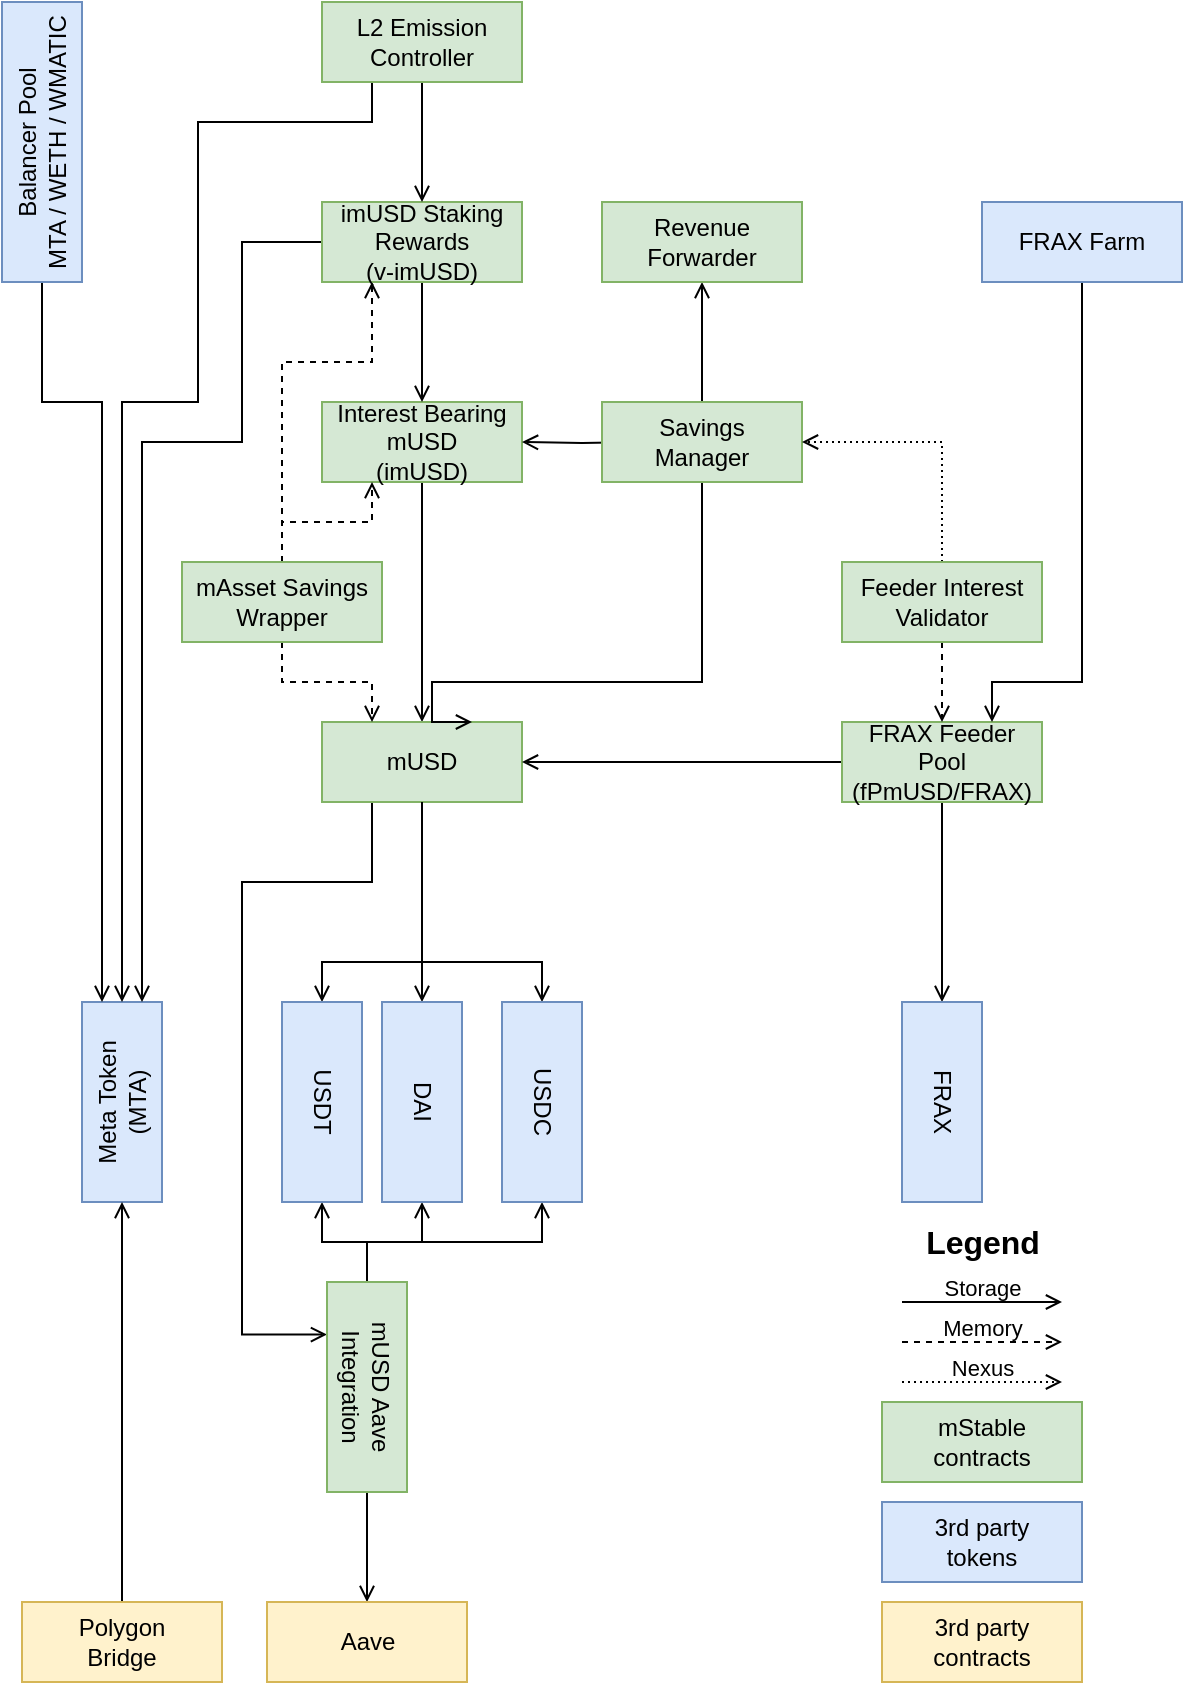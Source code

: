 <mxfile version="16.5.6" type="device" pages="2"><diagram id="_9rFnSgzRAWw9v-9qczC" name="Page-1"><mxGraphModel dx="1051" dy="723" grid="1" gridSize="10" guides="1" tooltips="1" connect="1" arrows="1" fold="1" page="1" pageScale="1" pageWidth="850" pageHeight="1100" math="0" shadow="0"><root><mxCell id="0"/><mxCell id="1" parent="0"/><mxCell id="eyyjNeuyLcwpaB6HrIFP-22" style="edgeStyle=orthogonalEdgeStyle;rounded=0;orthogonalLoop=1;jettySize=auto;html=1;exitX=0.5;exitY=1;exitDx=0;exitDy=0;entryX=0.5;entryY=0;entryDx=0;entryDy=0;endArrow=open;endFill=0;" parent="1" source="eyyjNeuyLcwpaB6HrIFP-5" target="eyyjNeuyLcwpaB6HrIFP-6" edge="1"><mxGeometry relative="1" as="geometry"/></mxCell><mxCell id="eyyjNeuyLcwpaB6HrIFP-5" value="Interest Bearing mUSD&lt;br&gt;(imUSD)" style="whiteSpace=wrap;html=1;align=center;fillColor=#d5e8d4;strokeColor=#82b366;" parent="1" vertex="1"><mxGeometry x="380" y="340" width="100" height="40" as="geometry"/></mxCell><mxCell id="eyyjNeuyLcwpaB6HrIFP-218" style="edgeStyle=orthogonalEdgeStyle;rounded=0;orthogonalLoop=1;jettySize=auto;html=1;exitX=0.25;exitY=1;exitDx=0;exitDy=0;entryX=0.25;entryY=1;entryDx=0;entryDy=0;endArrow=open;endFill=0;" parent="1" source="eyyjNeuyLcwpaB6HrIFP-6" target="eyyjNeuyLcwpaB6HrIFP-41" edge="1"><mxGeometry relative="1" as="geometry"><Array as="points"><mxPoint x="405" y="580"/><mxPoint x="340" y="580"/><mxPoint x="340" y="806"/></Array></mxGeometry></mxCell><mxCell id="eyyjNeuyLcwpaB6HrIFP-6" value="mUSD" style="whiteSpace=wrap;html=1;align=center;fillColor=#d5e8d4;strokeColor=#82b366;" parent="1" vertex="1"><mxGeometry x="380" y="500" width="100" height="40" as="geometry"/></mxCell><mxCell id="eyyjNeuyLcwpaB6HrIFP-48" style="edgeStyle=orthogonalEdgeStyle;rounded=0;orthogonalLoop=1;jettySize=auto;html=1;exitX=0.5;exitY=1;exitDx=0;exitDy=0;entryX=0;entryY=0.5;entryDx=0;entryDy=0;endArrow=open;endFill=0;" parent="1" source="eyyjNeuyLcwpaB6HrIFP-6" target="eyyjNeuyLcwpaB6HrIFP-44" edge="1"><mxGeometry relative="1" as="geometry"><Array as="points"><mxPoint x="430" y="620"/><mxPoint x="380" y="620"/></Array></mxGeometry></mxCell><mxCell id="eyyjNeuyLcwpaB6HrIFP-49" style="edgeStyle=orthogonalEdgeStyle;rounded=0;orthogonalLoop=1;jettySize=auto;html=1;exitX=0.5;exitY=1;exitDx=0;exitDy=0;entryX=0;entryY=0.5;entryDx=0;entryDy=0;endArrow=open;endFill=0;" parent="1" source="eyyjNeuyLcwpaB6HrIFP-6" target="eyyjNeuyLcwpaB6HrIFP-45" edge="1"><mxGeometry relative="1" as="geometry"><Array as="points"><mxPoint x="430" y="630"/><mxPoint x="430" y="630"/></Array></mxGeometry></mxCell><mxCell id="eyyjNeuyLcwpaB6HrIFP-50" style="edgeStyle=orthogonalEdgeStyle;rounded=0;orthogonalLoop=1;jettySize=auto;html=1;exitX=0.5;exitY=1;exitDx=0;exitDy=0;entryX=0;entryY=0.5;entryDx=0;entryDy=0;endArrow=open;endFill=0;" parent="1" source="eyyjNeuyLcwpaB6HrIFP-6" target="eyyjNeuyLcwpaB6HrIFP-47" edge="1"><mxGeometry relative="1" as="geometry"><Array as="points"><mxPoint x="430" y="620"/><mxPoint x="490" y="620"/></Array><mxPoint x="430" y="640" as="targetPoint"/></mxGeometry></mxCell><mxCell id="eyyjNeuyLcwpaB6HrIFP-151" style="edgeStyle=orthogonalEdgeStyle;rounded=0;orthogonalLoop=1;jettySize=auto;html=1;exitX=0;exitY=0.5;exitDx=0;exitDy=0;entryX=1;entryY=0.5;entryDx=0;entryDy=0;endArrow=open;endFill=0;" parent="1" target="eyyjNeuyLcwpaB6HrIFP-5" edge="1"><mxGeometry relative="1" as="geometry"><Array as="points"/><mxPoint x="540" y="360" as="sourcePoint"/></mxGeometry></mxCell><mxCell id="eyyjNeuyLcwpaB6HrIFP-153" style="edgeStyle=orthogonalEdgeStyle;rounded=0;orthogonalLoop=1;jettySize=auto;html=1;exitX=0.5;exitY=1;exitDx=0;exitDy=0;entryX=0.75;entryY=0;entryDx=0;entryDy=0;endArrow=open;endFill=0;" parent="1" source="eyyjNeuyLcwpaB6HrIFP-38" target="eyyjNeuyLcwpaB6HrIFP-6" edge="1"><mxGeometry relative="1" as="geometry"><Array as="points"><mxPoint x="570" y="480"/><mxPoint x="435" y="480"/></Array></mxGeometry></mxCell><mxCell id="Bq9c89oQmYgDewrUGqhk-11" style="edgeStyle=orthogonalEdgeStyle;rounded=0;orthogonalLoop=1;jettySize=auto;html=1;exitX=0.5;exitY=0;exitDx=0;exitDy=0;entryX=0.5;entryY=1;entryDx=0;entryDy=0;endArrow=open;endFill=0;" parent="1" source="eyyjNeuyLcwpaB6HrIFP-38" target="Bq9c89oQmYgDewrUGqhk-10" edge="1"><mxGeometry relative="1" as="geometry"/></mxCell><mxCell id="eyyjNeuyLcwpaB6HrIFP-38" value="Savings&lt;br&gt;Manager" style="whiteSpace=wrap;html=1;align=center;fillColor=#d5e8d4;strokeColor=#82b366;" parent="1" vertex="1"><mxGeometry x="520" y="340" width="100" height="40" as="geometry"/></mxCell><mxCell id="TykH7SimiXTb7YO5JZkf-10" style="edgeStyle=orthogonalEdgeStyle;rounded=0;orthogonalLoop=1;jettySize=auto;html=1;exitX=1;exitY=0.5;exitDx=0;exitDy=0;endArrow=open;endFill=0;entryX=0.5;entryY=0;entryDx=0;entryDy=0;" parent="1" source="eyyjNeuyLcwpaB6HrIFP-41" target="TykH7SimiXTb7YO5JZkf-9" edge="1"><mxGeometry relative="1" as="geometry"><Array as="points"><mxPoint x="403" y="900"/><mxPoint x="403" y="900"/></Array><mxPoint x="420" y="920" as="targetPoint"/></mxGeometry></mxCell><mxCell id="Bq9c89oQmYgDewrUGqhk-1" style="edgeStyle=orthogonalEdgeStyle;rounded=0;orthogonalLoop=1;jettySize=auto;html=1;exitX=0;exitY=0.5;exitDx=0;exitDy=0;endArrow=open;endFill=0;" parent="1" source="eyyjNeuyLcwpaB6HrIFP-41" target="eyyjNeuyLcwpaB6HrIFP-44" edge="1"><mxGeometry relative="1" as="geometry"/></mxCell><mxCell id="Bq9c89oQmYgDewrUGqhk-2" style="edgeStyle=orthogonalEdgeStyle;rounded=0;orthogonalLoop=1;jettySize=auto;html=1;exitX=0;exitY=0.5;exitDx=0;exitDy=0;entryX=1;entryY=0.5;entryDx=0;entryDy=0;endArrow=open;endFill=0;" parent="1" source="eyyjNeuyLcwpaB6HrIFP-41" target="eyyjNeuyLcwpaB6HrIFP-45" edge="1"><mxGeometry relative="1" as="geometry"/></mxCell><mxCell id="Bq9c89oQmYgDewrUGqhk-3" style="edgeStyle=orthogonalEdgeStyle;rounded=0;orthogonalLoop=1;jettySize=auto;html=1;exitX=0;exitY=0.5;exitDx=0;exitDy=0;entryX=1;entryY=0.5;entryDx=0;entryDy=0;endArrow=open;endFill=0;" parent="1" source="eyyjNeuyLcwpaB6HrIFP-41" target="eyyjNeuyLcwpaB6HrIFP-47" edge="1"><mxGeometry relative="1" as="geometry"/></mxCell><mxCell id="eyyjNeuyLcwpaB6HrIFP-41" value="mUSD Aave Integration" style="whiteSpace=wrap;html=1;align=center;rotation=90;fillColor=#d5e8d4;strokeColor=#82b366;" parent="1" vertex="1"><mxGeometry x="350" y="812.5" width="105" height="40" as="geometry"/></mxCell><mxCell id="eyyjNeuyLcwpaB6HrIFP-44" value="USDT" style="whiteSpace=wrap;html=1;align=center;rotation=90;fillColor=#dae8fc;strokeColor=#6c8ebf;" parent="1" vertex="1"><mxGeometry x="330" y="670" width="100" height="40" as="geometry"/></mxCell><mxCell id="eyyjNeuyLcwpaB6HrIFP-45" value="DAI" style="whiteSpace=wrap;html=1;align=center;rotation=90;fillColor=#dae8fc;strokeColor=#6c8ebf;" parent="1" vertex="1"><mxGeometry x="380" y="670" width="100" height="40" as="geometry"/></mxCell><mxCell id="eyyjNeuyLcwpaB6HrIFP-47" value="USDC" style="whiteSpace=wrap;html=1;align=center;rotation=90;fillColor=#dae8fc;strokeColor=#6c8ebf;" parent="1" vertex="1"><mxGeometry x="440" y="670" width="100" height="40" as="geometry"/></mxCell><mxCell id="eyyjNeuyLcwpaB6HrIFP-72" style="edgeStyle=orthogonalEdgeStyle;rounded=0;orthogonalLoop=1;jettySize=auto;html=1;exitX=0.5;exitY=0;exitDx=0;exitDy=0;entryX=0.25;entryY=1;entryDx=0;entryDy=0;endArrow=open;endFill=0;dashed=1;" parent="1" source="eyyjNeuyLcwpaB6HrIFP-71" target="eyyjNeuyLcwpaB6HrIFP-5" edge="1"><mxGeometry relative="1" as="geometry"/></mxCell><mxCell id="eyyjNeuyLcwpaB6HrIFP-73" style="edgeStyle=orthogonalEdgeStyle;rounded=0;orthogonalLoop=1;jettySize=auto;html=1;exitX=0.5;exitY=1;exitDx=0;exitDy=0;entryX=0.25;entryY=0;entryDx=0;entryDy=0;endArrow=open;endFill=0;dashed=1;" parent="1" source="eyyjNeuyLcwpaB6HrIFP-71" target="eyyjNeuyLcwpaB6HrIFP-6" edge="1"><mxGeometry relative="1" as="geometry"><mxPoint x="300" y="460" as="sourcePoint"/></mxGeometry></mxCell><mxCell id="7MERbz7yt3KkJu0BWo8T-1" style="edgeStyle=orthogonalEdgeStyle;rounded=0;orthogonalLoop=1;jettySize=auto;html=1;exitX=0.5;exitY=0;exitDx=0;exitDy=0;entryX=0.25;entryY=1;entryDx=0;entryDy=0;endArrow=open;endFill=0;dashed=1;" edge="1" parent="1" source="eyyjNeuyLcwpaB6HrIFP-71" target="RnE77LSG00BqjWLJa3TL-2"><mxGeometry relative="1" as="geometry"><Array as="points"><mxPoint x="360" y="320"/><mxPoint x="405" y="320"/></Array></mxGeometry></mxCell><mxCell id="eyyjNeuyLcwpaB6HrIFP-71" value="mAsset Savings&lt;br&gt;Wrapper" style="whiteSpace=wrap;html=1;align=center;fillColor=#d5e8d4;strokeColor=#82b366;" parent="1" vertex="1"><mxGeometry x="310" y="420" width="100" height="40" as="geometry"/></mxCell><mxCell id="TykH7SimiXTb7YO5JZkf-9" value="Aave" style="whiteSpace=wrap;html=1;align=center;rotation=0;fillColor=#fff2cc;strokeColor=#d6b656;" parent="1" vertex="1"><mxGeometry x="352.5" y="940" width="100" height="40" as="geometry"/></mxCell><mxCell id="w_oNeSA4J7dQEzQCuN3S-11" style="edgeStyle=orthogonalEdgeStyle;rounded=0;orthogonalLoop=1;jettySize=auto;html=1;exitX=0.5;exitY=1;exitDx=0;exitDy=0;entryX=0;entryY=0.5;entryDx=0;entryDy=0;endArrow=open;endFill=0;" parent="1" source="w_oNeSA4J7dQEzQCuN3S-7" target="w_oNeSA4J7dQEzQCuN3S-8" edge="1"><mxGeometry relative="1" as="geometry"/></mxCell><mxCell id="w_oNeSA4J7dQEzQCuN3S-24" style="edgeStyle=orthogonalEdgeStyle;rounded=0;orthogonalLoop=1;jettySize=auto;html=1;exitX=0;exitY=0.5;exitDx=0;exitDy=0;entryX=1;entryY=0.5;entryDx=0;entryDy=0;endArrow=open;endFill=0;" parent="1" source="w_oNeSA4J7dQEzQCuN3S-7" target="eyyjNeuyLcwpaB6HrIFP-6" edge="1"><mxGeometry relative="1" as="geometry"/></mxCell><mxCell id="w_oNeSA4J7dQEzQCuN3S-7" value="FRAX Feeder Pool (fPmUSD/FRAX)" style="whiteSpace=wrap;html=1;align=center;fillColor=#d5e8d4;strokeColor=#82b366;" parent="1" vertex="1"><mxGeometry x="640" y="500" width="100" height="40" as="geometry"/></mxCell><mxCell id="w_oNeSA4J7dQEzQCuN3S-8" value="FRAX" style="whiteSpace=wrap;html=1;align=center;rotation=90;fillColor=#dae8fc;strokeColor=#6c8ebf;" parent="1" vertex="1"><mxGeometry x="640" y="670" width="100" height="40" as="geometry"/></mxCell><mxCell id="w_oNeSA4J7dQEzQCuN3S-29" style="edgeStyle=orthogonalEdgeStyle;rounded=0;orthogonalLoop=1;jettySize=auto;html=1;exitX=0.5;exitY=1;exitDx=0;exitDy=0;endArrow=open;endFill=0;entryX=0.5;entryY=0;entryDx=0;entryDy=0;dashed=1;" parent="1" source="w_oNeSA4J7dQEzQCuN3S-10" target="w_oNeSA4J7dQEzQCuN3S-7" edge="1"><mxGeometry relative="1" as="geometry"><mxPoint x="680" y="470" as="targetPoint"/></mxGeometry></mxCell><mxCell id="w_oNeSA4J7dQEzQCuN3S-30" style="edgeStyle=orthogonalEdgeStyle;rounded=0;orthogonalLoop=1;jettySize=auto;html=1;exitX=0.5;exitY=0;exitDx=0;exitDy=0;entryX=1;entryY=0.5;entryDx=0;entryDy=0;dashed=1;endArrow=open;endFill=0;dashPattern=1 2;" parent="1" source="w_oNeSA4J7dQEzQCuN3S-10" target="eyyjNeuyLcwpaB6HrIFP-38" edge="1"><mxGeometry relative="1" as="geometry"/></mxCell><mxCell id="w_oNeSA4J7dQEzQCuN3S-10" value="Feeder Interest&lt;br&gt;Validator" style="whiteSpace=wrap;html=1;align=center;fillColor=#d5e8d4;strokeColor=#82b366;" parent="1" vertex="1"><mxGeometry x="640" y="420" width="100" height="40" as="geometry"/></mxCell><mxCell id="w_oNeSA4J7dQEzQCuN3S-12" value="Meta Token&lt;br&gt;(MTA)" style="whiteSpace=wrap;html=1;align=center;fillColor=#dae8fc;strokeColor=#6c8ebf;rotation=-90;" parent="1" vertex="1"><mxGeometry x="230" y="670" width="100" height="40" as="geometry"/></mxCell><mxCell id="RnE77LSG00BqjWLJa3TL-3" style="edgeStyle=orthogonalEdgeStyle;rounded=0;orthogonalLoop=1;jettySize=auto;html=1;exitX=0.5;exitY=1;exitDx=0;exitDy=0;endArrow=open;endFill=0;" parent="1" source="RnE77LSG00BqjWLJa3TL-2" target="eyyjNeuyLcwpaB6HrIFP-5" edge="1"><mxGeometry relative="1" as="geometry"/></mxCell><mxCell id="7MERbz7yt3KkJu0BWo8T-5" style="edgeStyle=orthogonalEdgeStyle;rounded=0;orthogonalLoop=1;jettySize=auto;html=1;exitX=0;exitY=0.5;exitDx=0;exitDy=0;endArrow=open;endFill=0;entryX=1;entryY=0.75;entryDx=0;entryDy=0;" edge="1" parent="1" source="RnE77LSG00BqjWLJa3TL-2" target="w_oNeSA4J7dQEzQCuN3S-12"><mxGeometry relative="1" as="geometry"><mxPoint x="280" y="640" as="targetPoint"/><Array as="points"><mxPoint x="340" y="260"/><mxPoint x="340" y="360"/><mxPoint x="290" y="360"/></Array></mxGeometry></mxCell><mxCell id="RnE77LSG00BqjWLJa3TL-2" value="imUSD Staking Rewards&lt;br&gt;(v-imUSD)" style="whiteSpace=wrap;html=1;align=center;fillColor=#d5e8d4;strokeColor=#82b366;" parent="1" vertex="1"><mxGeometry x="380" y="240" width="100" height="40" as="geometry"/></mxCell><mxCell id="RnE77LSG00BqjWLJa3TL-13" value="&lt;b&gt;&lt;font style=&quot;font-size: 16px&quot;&gt;Legend&lt;/font&gt;&lt;/b&gt;" style="text;html=1;align=center;verticalAlign=middle;resizable=0;points=[];autosize=1;" parent="1" vertex="1"><mxGeometry x="675" y="750" width="70" height="20" as="geometry"/></mxCell><mxCell id="RnE77LSG00BqjWLJa3TL-14" style="edgeStyle=orthogonalEdgeStyle;rounded=0;orthogonalLoop=1;jettySize=auto;html=1;endArrow=open;endFill=0;dashed=1;" parent="1" edge="1"><mxGeometry relative="1" as="geometry"><mxPoint x="670" y="810" as="sourcePoint"/><mxPoint x="750" y="810" as="targetPoint"/><Array as="points"><mxPoint x="720" y="810"/><mxPoint x="720" y="810"/></Array></mxGeometry></mxCell><mxCell id="RnE77LSG00BqjWLJa3TL-15" value="Memory" style="edgeLabel;html=1;align=center;verticalAlign=middle;resizable=0;points=[];labelBackgroundColor=none;" parent="RnE77LSG00BqjWLJa3TL-14" vertex="1" connectable="0"><mxGeometry x="-0.333" y="1" relative="1" as="geometry"><mxPoint x="13" y="-6" as="offset"/></mxGeometry></mxCell><mxCell id="RnE77LSG00BqjWLJa3TL-16" style="edgeStyle=orthogonalEdgeStyle;rounded=0;orthogonalLoop=1;jettySize=auto;html=1;endArrow=open;endFill=0;" parent="1" edge="1"><mxGeometry relative="1" as="geometry"><mxPoint x="670" y="790" as="sourcePoint"/><mxPoint x="750" y="790" as="targetPoint"/><Array as="points"><mxPoint x="670" y="790"/><mxPoint x="750" y="790"/></Array></mxGeometry></mxCell><mxCell id="RnE77LSG00BqjWLJa3TL-17" value="Storage" style="edgeLabel;html=1;align=center;verticalAlign=middle;resizable=0;points=[];labelBackgroundColor=none;" parent="RnE77LSG00BqjWLJa3TL-16" vertex="1" connectable="0"><mxGeometry x="-0.488" relative="1" as="geometry"><mxPoint x="19" y="-7" as="offset"/></mxGeometry></mxCell><mxCell id="RnE77LSG00BqjWLJa3TL-18" style="edgeStyle=orthogonalEdgeStyle;rounded=0;orthogonalLoop=1;jettySize=auto;html=1;endArrow=open;endFill=0;dashed=1;dashPattern=1 2;" parent="1" edge="1"><mxGeometry relative="1" as="geometry"><mxPoint x="670" y="830" as="sourcePoint"/><mxPoint x="750" y="830" as="targetPoint"/></mxGeometry></mxCell><mxCell id="RnE77LSG00BqjWLJa3TL-19" value="Nexus" style="edgeLabel;html=1;align=center;verticalAlign=middle;resizable=0;points=[];labelBackgroundColor=none;" parent="RnE77LSG00BqjWLJa3TL-18" vertex="1" connectable="0"><mxGeometry x="0.325" relative="1" as="geometry"><mxPoint x="-13" y="-7" as="offset"/></mxGeometry></mxCell><mxCell id="RnE77LSG00BqjWLJa3TL-23" value="mStable&lt;br&gt;contracts" style="whiteSpace=wrap;html=1;align=center;rotation=0;fillColor=#d5e8d4;strokeColor=#82b366;" parent="1" vertex="1"><mxGeometry x="660" y="840" width="100" height="40" as="geometry"/></mxCell><mxCell id="RnE77LSG00BqjWLJa3TL-24" value="3rd party&lt;br&gt;contracts" style="whiteSpace=wrap;html=1;align=center;fillColor=#fff2cc;strokeColor=#d6b656;" parent="1" vertex="1"><mxGeometry x="660" y="940" width="100" height="40" as="geometry"/></mxCell><mxCell id="RnE77LSG00BqjWLJa3TL-25" value="3rd party&lt;br&gt;tokens" style="whiteSpace=wrap;html=1;align=center;rotation=0;fillColor=#dae8fc;strokeColor=#6c8ebf;" parent="1" vertex="1"><mxGeometry x="660" y="890" width="100" height="40" as="geometry"/></mxCell><mxCell id="Bq9c89oQmYgDewrUGqhk-6" style="edgeStyle=orthogonalEdgeStyle;rounded=0;orthogonalLoop=1;jettySize=auto;html=1;entryX=0.75;entryY=0;entryDx=0;entryDy=0;endArrow=open;endFill=0;exitX=0.5;exitY=1;exitDx=0;exitDy=0;" parent="1" source="Bq9c89oQmYgDewrUGqhk-4" target="w_oNeSA4J7dQEzQCuN3S-7" edge="1"><mxGeometry relative="1" as="geometry"><mxPoint x="770" y="320" as="sourcePoint"/><Array as="points"><mxPoint x="760" y="480"/><mxPoint x="715" y="480"/></Array></mxGeometry></mxCell><mxCell id="Bq9c89oQmYgDewrUGqhk-4" value="FRAX Farm" style="whiteSpace=wrap;html=1;align=center;rotation=0;fillColor=#dae8fc;strokeColor=#6c8ebf;" parent="1" vertex="1"><mxGeometry x="710" y="240" width="100" height="40" as="geometry"/></mxCell><mxCell id="Bq9c89oQmYgDewrUGqhk-9" style="edgeStyle=orthogonalEdgeStyle;rounded=0;orthogonalLoop=1;jettySize=auto;html=1;entryX=1;entryY=0.25;entryDx=0;entryDy=0;endArrow=open;endFill=0;exitX=0;exitY=0.5;exitDx=0;exitDy=0;" parent="1" source="Bq9c89oQmYgDewrUGqhk-8" target="w_oNeSA4J7dQEzQCuN3S-12" edge="1"><mxGeometry relative="1" as="geometry"><mxPoint x="169" y="450" as="sourcePoint"/><Array as="points"><mxPoint x="240" y="340"/><mxPoint x="270" y="340"/></Array></mxGeometry></mxCell><mxCell id="Bq9c89oQmYgDewrUGqhk-8" value="Balancer Pool&lt;br&gt;MTA / WETH / WMATIC" style="whiteSpace=wrap;html=1;align=center;rotation=-90;fillColor=#dae8fc;strokeColor=#6c8ebf;" parent="1" vertex="1"><mxGeometry x="170" y="190" width="140" height="40" as="geometry"/></mxCell><mxCell id="Bq9c89oQmYgDewrUGqhk-10" value="Revenue Forwarder" style="whiteSpace=wrap;html=1;align=center;fillColor=#d5e8d4;strokeColor=#82b366;" parent="1" vertex="1"><mxGeometry x="520" y="240" width="100" height="40" as="geometry"/></mxCell><mxCell id="7MERbz7yt3KkJu0BWo8T-3" style="edgeStyle=orthogonalEdgeStyle;rounded=0;orthogonalLoop=1;jettySize=auto;html=1;exitX=0.5;exitY=1;exitDx=0;exitDy=0;entryX=0.5;entryY=0;entryDx=0;entryDy=0;endArrow=open;endFill=0;" edge="1" parent="1" source="7MERbz7yt3KkJu0BWo8T-2" target="RnE77LSG00BqjWLJa3TL-2"><mxGeometry relative="1" as="geometry"><Array as="points"><mxPoint x="430" y="210"/><mxPoint x="430" y="210"/></Array></mxGeometry></mxCell><mxCell id="7MERbz7yt3KkJu0BWo8T-6" style="edgeStyle=orthogonalEdgeStyle;rounded=0;orthogonalLoop=1;jettySize=auto;html=1;exitX=0.25;exitY=1;exitDx=0;exitDy=0;endArrow=open;endFill=0;entryX=1;entryY=0.5;entryDx=0;entryDy=0;" edge="1" parent="1" source="7MERbz7yt3KkJu0BWo8T-2" target="w_oNeSA4J7dQEzQCuN3S-12"><mxGeometry relative="1" as="geometry"><mxPoint x="280" y="640" as="targetPoint"/><Array as="points"><mxPoint x="405" y="200"/><mxPoint x="318" y="200"/><mxPoint x="318" y="340"/><mxPoint x="280" y="340"/></Array></mxGeometry></mxCell><mxCell id="7MERbz7yt3KkJu0BWo8T-2" value="L2 Emission Controller" style="whiteSpace=wrap;html=1;align=center;fillColor=#d5e8d4;strokeColor=#82b366;" vertex="1" parent="1"><mxGeometry x="380" y="140" width="100" height="40" as="geometry"/></mxCell><mxCell id="7MERbz7yt3KkJu0BWo8T-8" style="edgeStyle=orthogonalEdgeStyle;rounded=0;orthogonalLoop=1;jettySize=auto;html=1;exitX=0.5;exitY=0;exitDx=0;exitDy=0;entryX=0;entryY=0.5;entryDx=0;entryDy=0;endArrow=open;endFill=0;" edge="1" parent="1" source="7MERbz7yt3KkJu0BWo8T-7" target="w_oNeSA4J7dQEzQCuN3S-12"><mxGeometry relative="1" as="geometry"/></mxCell><mxCell id="7MERbz7yt3KkJu0BWo8T-7" value="Polygon&lt;br&gt;Bridge" style="whiteSpace=wrap;html=1;align=center;rotation=0;fillColor=#fff2cc;strokeColor=#d6b656;" vertex="1" parent="1"><mxGeometry x="230" y="940" width="100" height="40" as="geometry"/></mxCell></root></mxGraphModel></diagram><diagram id="O6CAJ1vzJacIgmDWV6JC" name="Page-2"><mxGraphModel dx="1062" dy="654" grid="1" gridSize="10" guides="1" tooltips="1" connect="1" arrows="1" fold="1" page="1" pageScale="1" pageWidth="850" pageHeight="1100" math="0" shadow="0"><root><mxCell id="dwlMBHg0sBrEFOQ9tFUY-0"/><mxCell id="dwlMBHg0sBrEFOQ9tFUY-1" parent="dwlMBHg0sBrEFOQ9tFUY-0"/></root></mxGraphModel></diagram></mxfile>